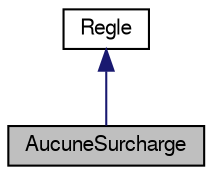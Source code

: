 digraph G
{
  edge [fontname="FreeSans",fontsize="10",labelfontname="FreeSans",labelfontsize="10"];
  node [fontname="FreeSans",fontsize="10",shape=record];
  Node1 [label="AucuneSurcharge",height=0.2,width=0.4,color="black", fillcolor="grey75", style="filled" fontcolor="black"];
  Node2 -> Node1 [dir=back,color="midnightblue",fontsize="10",style="solid"];
  Node2 [label="Regle",height=0.2,width=0.4,color="black", fillcolor="white", style="filled",URL="$classRegle.html",tooltip="Cette classe abstraite est une squelette pour une regle."];
}
